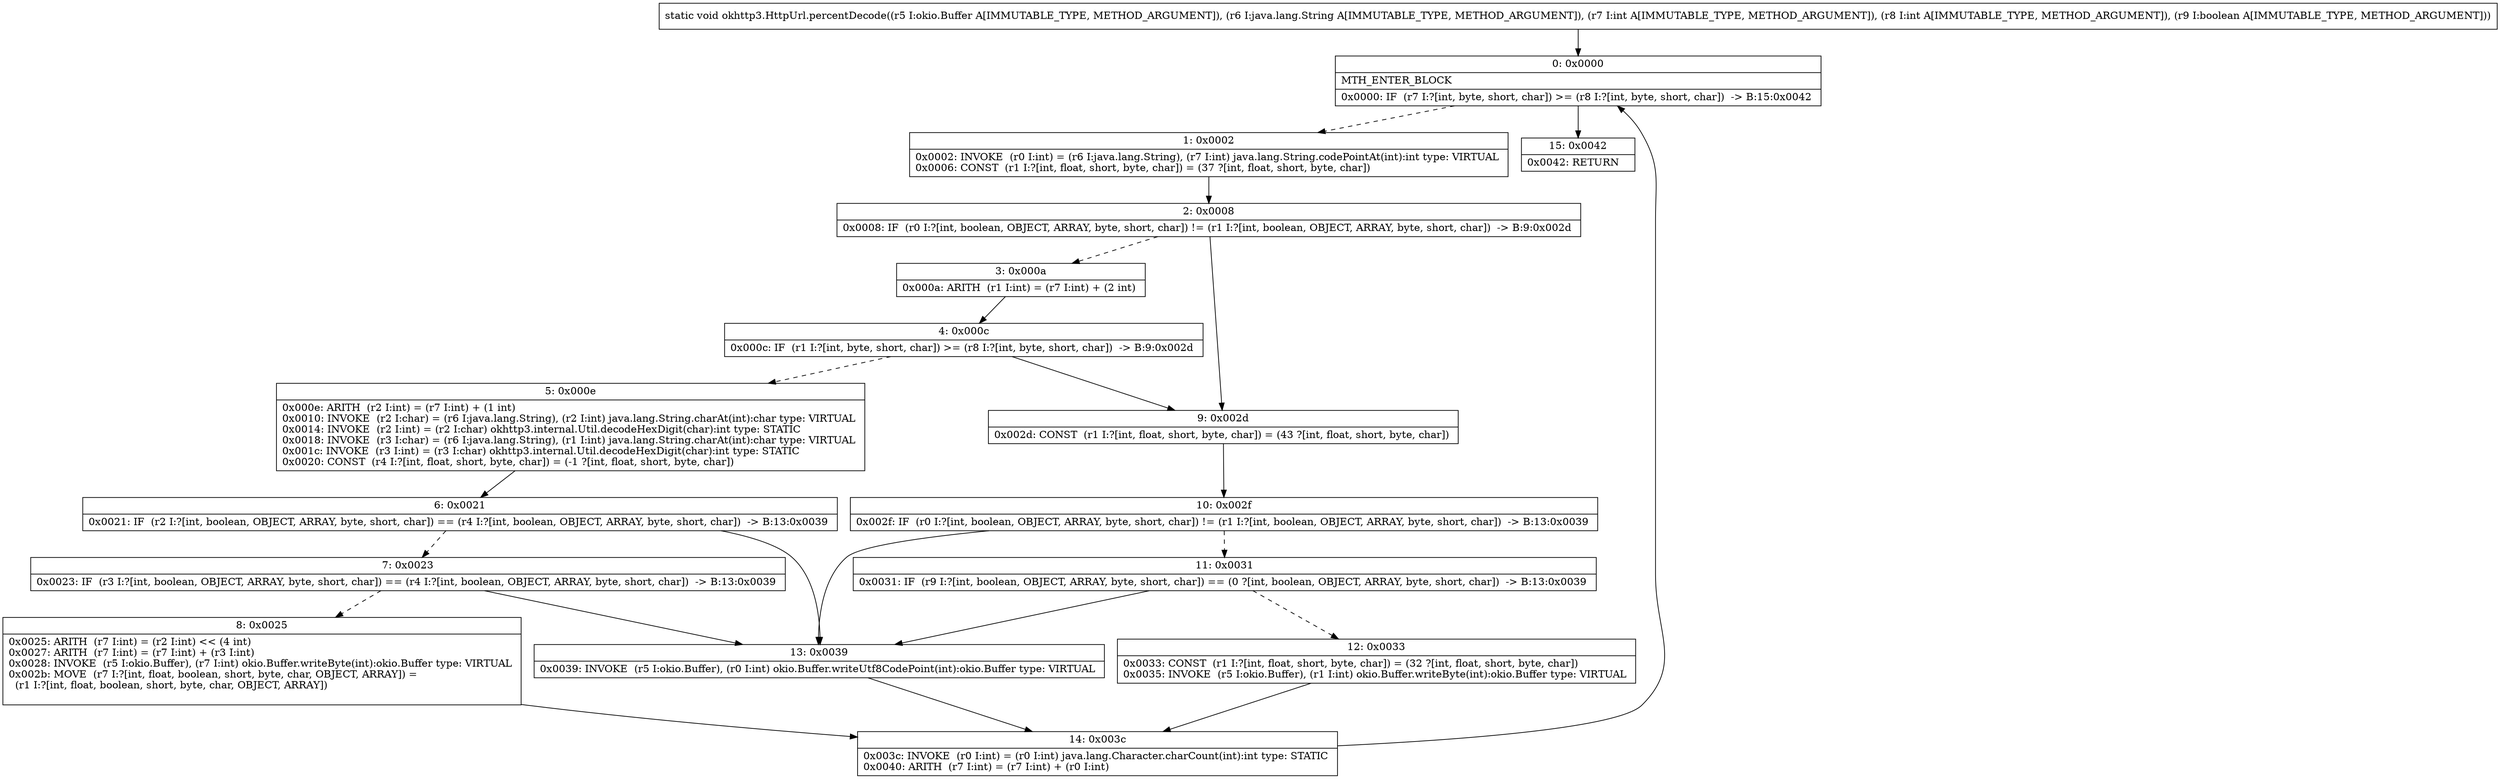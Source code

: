 digraph "CFG forokhttp3.HttpUrl.percentDecode(Lokio\/Buffer;Ljava\/lang\/String;IIZ)V" {
Node_0 [shape=record,label="{0\:\ 0x0000|MTH_ENTER_BLOCK\l|0x0000: IF  (r7 I:?[int, byte, short, char]) \>= (r8 I:?[int, byte, short, char])  \-\> B:15:0x0042 \l}"];
Node_1 [shape=record,label="{1\:\ 0x0002|0x0002: INVOKE  (r0 I:int) = (r6 I:java.lang.String), (r7 I:int) java.lang.String.codePointAt(int):int type: VIRTUAL \l0x0006: CONST  (r1 I:?[int, float, short, byte, char]) = (37 ?[int, float, short, byte, char]) \l}"];
Node_2 [shape=record,label="{2\:\ 0x0008|0x0008: IF  (r0 I:?[int, boolean, OBJECT, ARRAY, byte, short, char]) != (r1 I:?[int, boolean, OBJECT, ARRAY, byte, short, char])  \-\> B:9:0x002d \l}"];
Node_3 [shape=record,label="{3\:\ 0x000a|0x000a: ARITH  (r1 I:int) = (r7 I:int) + (2 int) \l}"];
Node_4 [shape=record,label="{4\:\ 0x000c|0x000c: IF  (r1 I:?[int, byte, short, char]) \>= (r8 I:?[int, byte, short, char])  \-\> B:9:0x002d \l}"];
Node_5 [shape=record,label="{5\:\ 0x000e|0x000e: ARITH  (r2 I:int) = (r7 I:int) + (1 int) \l0x0010: INVOKE  (r2 I:char) = (r6 I:java.lang.String), (r2 I:int) java.lang.String.charAt(int):char type: VIRTUAL \l0x0014: INVOKE  (r2 I:int) = (r2 I:char) okhttp3.internal.Util.decodeHexDigit(char):int type: STATIC \l0x0018: INVOKE  (r3 I:char) = (r6 I:java.lang.String), (r1 I:int) java.lang.String.charAt(int):char type: VIRTUAL \l0x001c: INVOKE  (r3 I:int) = (r3 I:char) okhttp3.internal.Util.decodeHexDigit(char):int type: STATIC \l0x0020: CONST  (r4 I:?[int, float, short, byte, char]) = (\-1 ?[int, float, short, byte, char]) \l}"];
Node_6 [shape=record,label="{6\:\ 0x0021|0x0021: IF  (r2 I:?[int, boolean, OBJECT, ARRAY, byte, short, char]) == (r4 I:?[int, boolean, OBJECT, ARRAY, byte, short, char])  \-\> B:13:0x0039 \l}"];
Node_7 [shape=record,label="{7\:\ 0x0023|0x0023: IF  (r3 I:?[int, boolean, OBJECT, ARRAY, byte, short, char]) == (r4 I:?[int, boolean, OBJECT, ARRAY, byte, short, char])  \-\> B:13:0x0039 \l}"];
Node_8 [shape=record,label="{8\:\ 0x0025|0x0025: ARITH  (r7 I:int) = (r2 I:int) \<\< (4 int) \l0x0027: ARITH  (r7 I:int) = (r7 I:int) + (r3 I:int) \l0x0028: INVOKE  (r5 I:okio.Buffer), (r7 I:int) okio.Buffer.writeByte(int):okio.Buffer type: VIRTUAL \l0x002b: MOVE  (r7 I:?[int, float, boolean, short, byte, char, OBJECT, ARRAY]) = \l  (r1 I:?[int, float, boolean, short, byte, char, OBJECT, ARRAY])\l \l}"];
Node_9 [shape=record,label="{9\:\ 0x002d|0x002d: CONST  (r1 I:?[int, float, short, byte, char]) = (43 ?[int, float, short, byte, char]) \l}"];
Node_10 [shape=record,label="{10\:\ 0x002f|0x002f: IF  (r0 I:?[int, boolean, OBJECT, ARRAY, byte, short, char]) != (r1 I:?[int, boolean, OBJECT, ARRAY, byte, short, char])  \-\> B:13:0x0039 \l}"];
Node_11 [shape=record,label="{11\:\ 0x0031|0x0031: IF  (r9 I:?[int, boolean, OBJECT, ARRAY, byte, short, char]) == (0 ?[int, boolean, OBJECT, ARRAY, byte, short, char])  \-\> B:13:0x0039 \l}"];
Node_12 [shape=record,label="{12\:\ 0x0033|0x0033: CONST  (r1 I:?[int, float, short, byte, char]) = (32 ?[int, float, short, byte, char]) \l0x0035: INVOKE  (r5 I:okio.Buffer), (r1 I:int) okio.Buffer.writeByte(int):okio.Buffer type: VIRTUAL \l}"];
Node_13 [shape=record,label="{13\:\ 0x0039|0x0039: INVOKE  (r5 I:okio.Buffer), (r0 I:int) okio.Buffer.writeUtf8CodePoint(int):okio.Buffer type: VIRTUAL \l}"];
Node_14 [shape=record,label="{14\:\ 0x003c|0x003c: INVOKE  (r0 I:int) = (r0 I:int) java.lang.Character.charCount(int):int type: STATIC \l0x0040: ARITH  (r7 I:int) = (r7 I:int) + (r0 I:int) \l}"];
Node_15 [shape=record,label="{15\:\ 0x0042|0x0042: RETURN   \l}"];
MethodNode[shape=record,label="{static void okhttp3.HttpUrl.percentDecode((r5 I:okio.Buffer A[IMMUTABLE_TYPE, METHOD_ARGUMENT]), (r6 I:java.lang.String A[IMMUTABLE_TYPE, METHOD_ARGUMENT]), (r7 I:int A[IMMUTABLE_TYPE, METHOD_ARGUMENT]), (r8 I:int A[IMMUTABLE_TYPE, METHOD_ARGUMENT]), (r9 I:boolean A[IMMUTABLE_TYPE, METHOD_ARGUMENT])) }"];
MethodNode -> Node_0;
Node_0 -> Node_1[style=dashed];
Node_0 -> Node_15;
Node_1 -> Node_2;
Node_2 -> Node_3[style=dashed];
Node_2 -> Node_9;
Node_3 -> Node_4;
Node_4 -> Node_5[style=dashed];
Node_4 -> Node_9;
Node_5 -> Node_6;
Node_6 -> Node_7[style=dashed];
Node_6 -> Node_13;
Node_7 -> Node_8[style=dashed];
Node_7 -> Node_13;
Node_8 -> Node_14;
Node_9 -> Node_10;
Node_10 -> Node_11[style=dashed];
Node_10 -> Node_13;
Node_11 -> Node_12[style=dashed];
Node_11 -> Node_13;
Node_12 -> Node_14;
Node_13 -> Node_14;
Node_14 -> Node_0;
}

